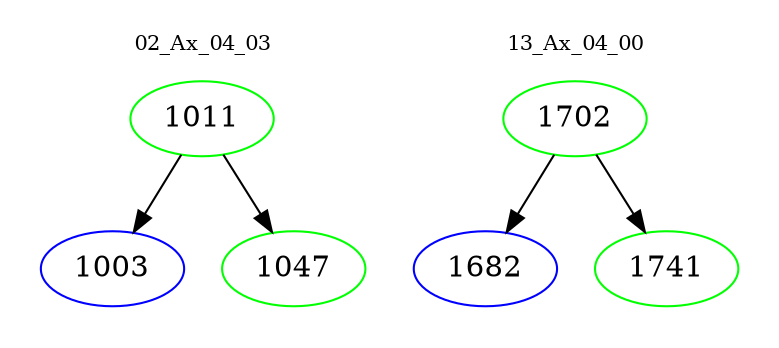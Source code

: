 digraph{
subgraph cluster_0 {
color = white
label = "02_Ax_04_03";
fontsize=10;
T0_1011 [label="1011", color="green"]
T0_1011 -> T0_1003 [color="black"]
T0_1003 [label="1003", color="blue"]
T0_1011 -> T0_1047 [color="black"]
T0_1047 [label="1047", color="green"]
}
subgraph cluster_1 {
color = white
label = "13_Ax_04_00";
fontsize=10;
T1_1702 [label="1702", color="green"]
T1_1702 -> T1_1682 [color="black"]
T1_1682 [label="1682", color="blue"]
T1_1702 -> T1_1741 [color="black"]
T1_1741 [label="1741", color="green"]
}
}
